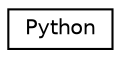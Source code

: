 digraph "Graphical Class Hierarchy"
{
 // LATEX_PDF_SIZE
  edge [fontname="Helvetica",fontsize="10",labelfontname="Helvetica",labelfontsize="10"];
  node [fontname="Helvetica",fontsize="10",shape=record];
  rankdir="LR";
  Node0 [label="Python",height=0.2,width=0.4,color="black", fillcolor="white", style="filled",URL="$classPython.html",tooltip="Interface for python."];
}
